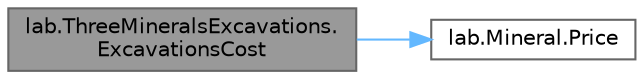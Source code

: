 digraph "lab.ThreeMineralsExcavations.ExcavationsCost"
{
 // LATEX_PDF_SIZE
  bgcolor="transparent";
  edge [fontname=Helvetica,fontsize=10,labelfontname=Helvetica,labelfontsize=10];
  node [fontname=Helvetica,fontsize=10,shape=box,height=0.2,width=0.4];
  rankdir="LR";
  Node1 [label="lab.ThreeMineralsExcavations.\lExcavationsCost",height=0.2,width=0.4,color="gray40", fillcolor="grey60", style="filled", fontcolor="black",tooltip=" "];
  Node1 -> Node2 [color="steelblue1",style="solid"];
  Node2 [label="lab.Mineral.Price",height=0.2,width=0.4,color="grey40", fillcolor="white", style="filled",URL="$classlab_1_1_mineral.html#af8f975022dc17482a5e91d2fa5a87a5b",tooltip=" "];
}
